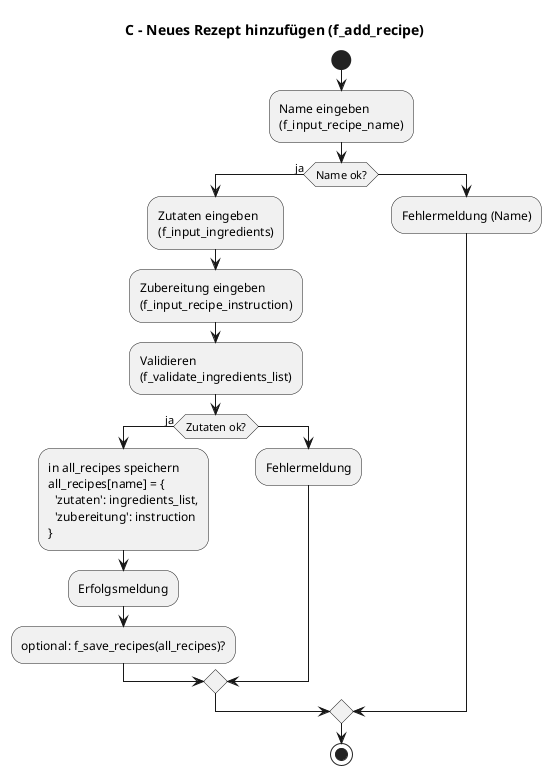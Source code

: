 @startuml diagram_add_recipe
title C – Neues Rezept hinzufügen (f_add_recipe)

start
:Name eingeben\n(f_input_recipe_name);
if (Name ok?) then (ja)
  :Zutaten eingeben\n(f_input_ingredients);
  :Zubereitung eingeben\n(f_input_recipe_instruction);
  :Validieren\n(f_validate_ingredients_list);
  if (Zutaten ok?) then (ja)
    :in all_recipes speichern\nall_recipes[name] = {\n  'zutaten': ingredients_list,\n  'zubereitung': instruction\n};
    :Erfolgsmeldung;
    :optional: f_save_recipes(all_recipes)?;
  else
    :Fehlermeldung;
  endif
else
  :Fehlermeldung (Name);
endif
stop
@enduml